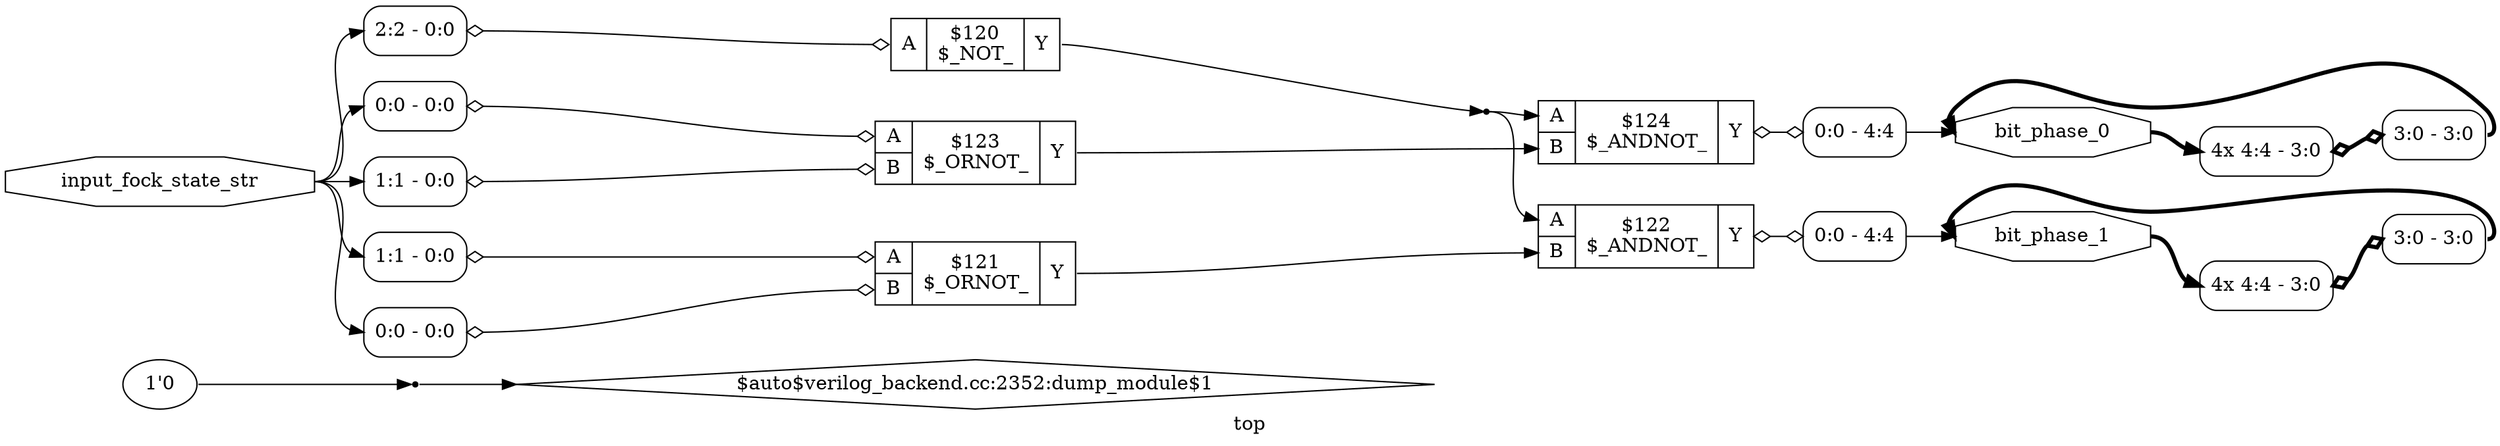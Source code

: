 digraph "top" {
label="top";
rankdir="LR";
remincross=true;
n4 [ shape=diamond, label="$auto$verilog_backend.cc:2352:dump_module$1", color="black", fontcolor="black" ];
n5 [ shape=octagon, label="bit_phase_0", color="black", fontcolor="black" ];
n6 [ shape=octagon, label="bit_phase_1", color="black", fontcolor="black" ];
n7 [ shape=octagon, label="input_fock_state_str", color="black", fontcolor="black" ];
c10 [ shape=record, label="{{<p8> A}|$120\n$_NOT_|{<p9> Y}}",  ];
x0 [ shape=record, style=rounded, label="<s0> 2:2 - 0:0 ", color="black", fontcolor="black" ];
x0:e -> c10:p8:w [arrowhead=odiamond, arrowtail=odiamond, dir=both, color="black", fontcolor="black", label=""];
c12 [ shape=record, label="{{<p8> A|<p11> B}|$121\n$_ORNOT_|{<p9> Y}}",  ];
x1 [ shape=record, style=rounded, label="<s0> 1:1 - 0:0 ", color="black", fontcolor="black" ];
x1:e -> c12:p8:w [arrowhead=odiamond, arrowtail=odiamond, dir=both, color="black", fontcolor="black", label=""];
x2 [ shape=record, style=rounded, label="<s0> 0:0 - 0:0 ", color="black", fontcolor="black" ];
x2:e -> c12:p11:w [arrowhead=odiamond, arrowtail=odiamond, dir=both, color="black", fontcolor="black", label=""];
c13 [ shape=record, label="{{<p8> A|<p11> B}|$122\n$_ANDNOT_|{<p9> Y}}",  ];
x3 [ shape=record, style=rounded, label="<s0> 0:0 - 4:4 ", color="black", fontcolor="black" ];
c13:p9:e -> x3:w [arrowhead=odiamond, arrowtail=odiamond, dir=both, color="black", fontcolor="black", label=""];
c14 [ shape=record, label="{{<p8> A|<p11> B}|$123\n$_ORNOT_|{<p9> Y}}",  ];
x4 [ shape=record, style=rounded, label="<s0> 0:0 - 0:0 ", color="black", fontcolor="black" ];
x4:e -> c14:p8:w [arrowhead=odiamond, arrowtail=odiamond, dir=both, color="black", fontcolor="black", label=""];
x5 [ shape=record, style=rounded, label="<s0> 1:1 - 0:0 ", color="black", fontcolor="black" ];
x5:e -> c14:p11:w [arrowhead=odiamond, arrowtail=odiamond, dir=both, color="black", fontcolor="black", label=""];
c15 [ shape=record, label="{{<p8> A|<p11> B}|$124\n$_ANDNOT_|{<p9> Y}}",  ];
x6 [ shape=record, style=rounded, label="<s0> 0:0 - 4:4 ", color="black", fontcolor="black" ];
c15:p9:e -> x6:w [arrowhead=odiamond, arrowtail=odiamond, dir=both, color="black", fontcolor="black", label=""];
v7 [ label="1'0" ];
x8 [shape=point, ];
x9 [ shape=record, style=rounded, label="<s3> 4x 4:4 - 3:0 ", color="black", fontcolor="black" ];
x10 [ shape=record, style=rounded, label="<s0> 3:0 - 3:0 ", color="black", fontcolor="black" ];
x9:e -> x10:w [arrowhead=odiamond, arrowtail=odiamond, dir=both, color="black", fontcolor="black", style="setlinewidth(3)", label=""];
x11 [ shape=record, style=rounded, label="<s3> 4x 4:4 - 3:0 ", color="black", fontcolor="black" ];
x12 [ shape=record, style=rounded, label="<s0> 3:0 - 3:0 ", color="black", fontcolor="black" ];
x11:e -> x12:w [arrowhead=odiamond, arrowtail=odiamond, dir=both, color="black", fontcolor="black", style="setlinewidth(3)", label=""];
n1 [ shape=point ];
c10:p9:e -> n1:w [color="black", fontcolor="black", label=""];
n1:e -> c13:p8:w [color="black", fontcolor="black", label=""];
n1:e -> c15:p8:w [color="black", fontcolor="black", label=""];
c12:p9:e -> c13:p11:w [color="black", fontcolor="black", label=""];
c14:p9:e -> c15:p11:w [color="black", fontcolor="black", label=""];
x8:e -> n4:w [color="black", fontcolor="black", label=""];
x10:s0:e -> n5:w [color="black", fontcolor="black", style="setlinewidth(3)", label=""];
x6:s0:e -> n5:w [color="black", fontcolor="black", label=""];
n5:e -> x9:s3:w [color="black", fontcolor="black", style="setlinewidth(3)", label=""];
x12:s0:e -> n6:w [color="black", fontcolor="black", style="setlinewidth(3)", label=""];
x3:s0:e -> n6:w [color="black", fontcolor="black", label=""];
n6:e -> x11:s3:w [color="black", fontcolor="black", style="setlinewidth(3)", label=""];
n7:e -> x0:s0:w [color="black", fontcolor="black", label=""];
n7:e -> x1:s0:w [color="black", fontcolor="black", label=""];
n7:e -> x2:s0:w [color="black", fontcolor="black", label=""];
n7:e -> x4:s0:w [color="black", fontcolor="black", label=""];
n7:e -> x5:s0:w [color="black", fontcolor="black", label=""];
v7:e -> x8:w [color="black", fontcolor="black", label=""];
}
